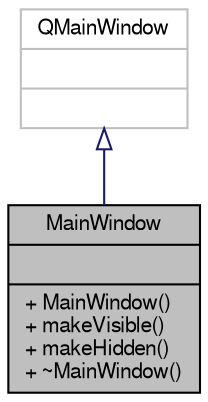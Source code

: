 digraph "MainWindow"
{
  edge [fontname="FreeSans",fontsize="10",labelfontname="FreeSans",labelfontsize="10"];
  node [fontname="FreeSans",fontsize="10",shape=record];
  Node2 [label="{MainWindow\n||+ MainWindow()\l+ makeVisible()\l+ makeHidden()\l+ ~MainWindow()\l}",height=0.2,width=0.4,color="black", fillcolor="grey75", style="filled", fontcolor="black"];
  Node3 -> Node2 [dir="back",color="midnightblue",fontsize="10",style="solid",arrowtail="onormal",fontname="FreeSans"];
  Node3 [label="{QMainWindow\n||}",height=0.2,width=0.4,color="grey75", fillcolor="white", style="filled"];
}
